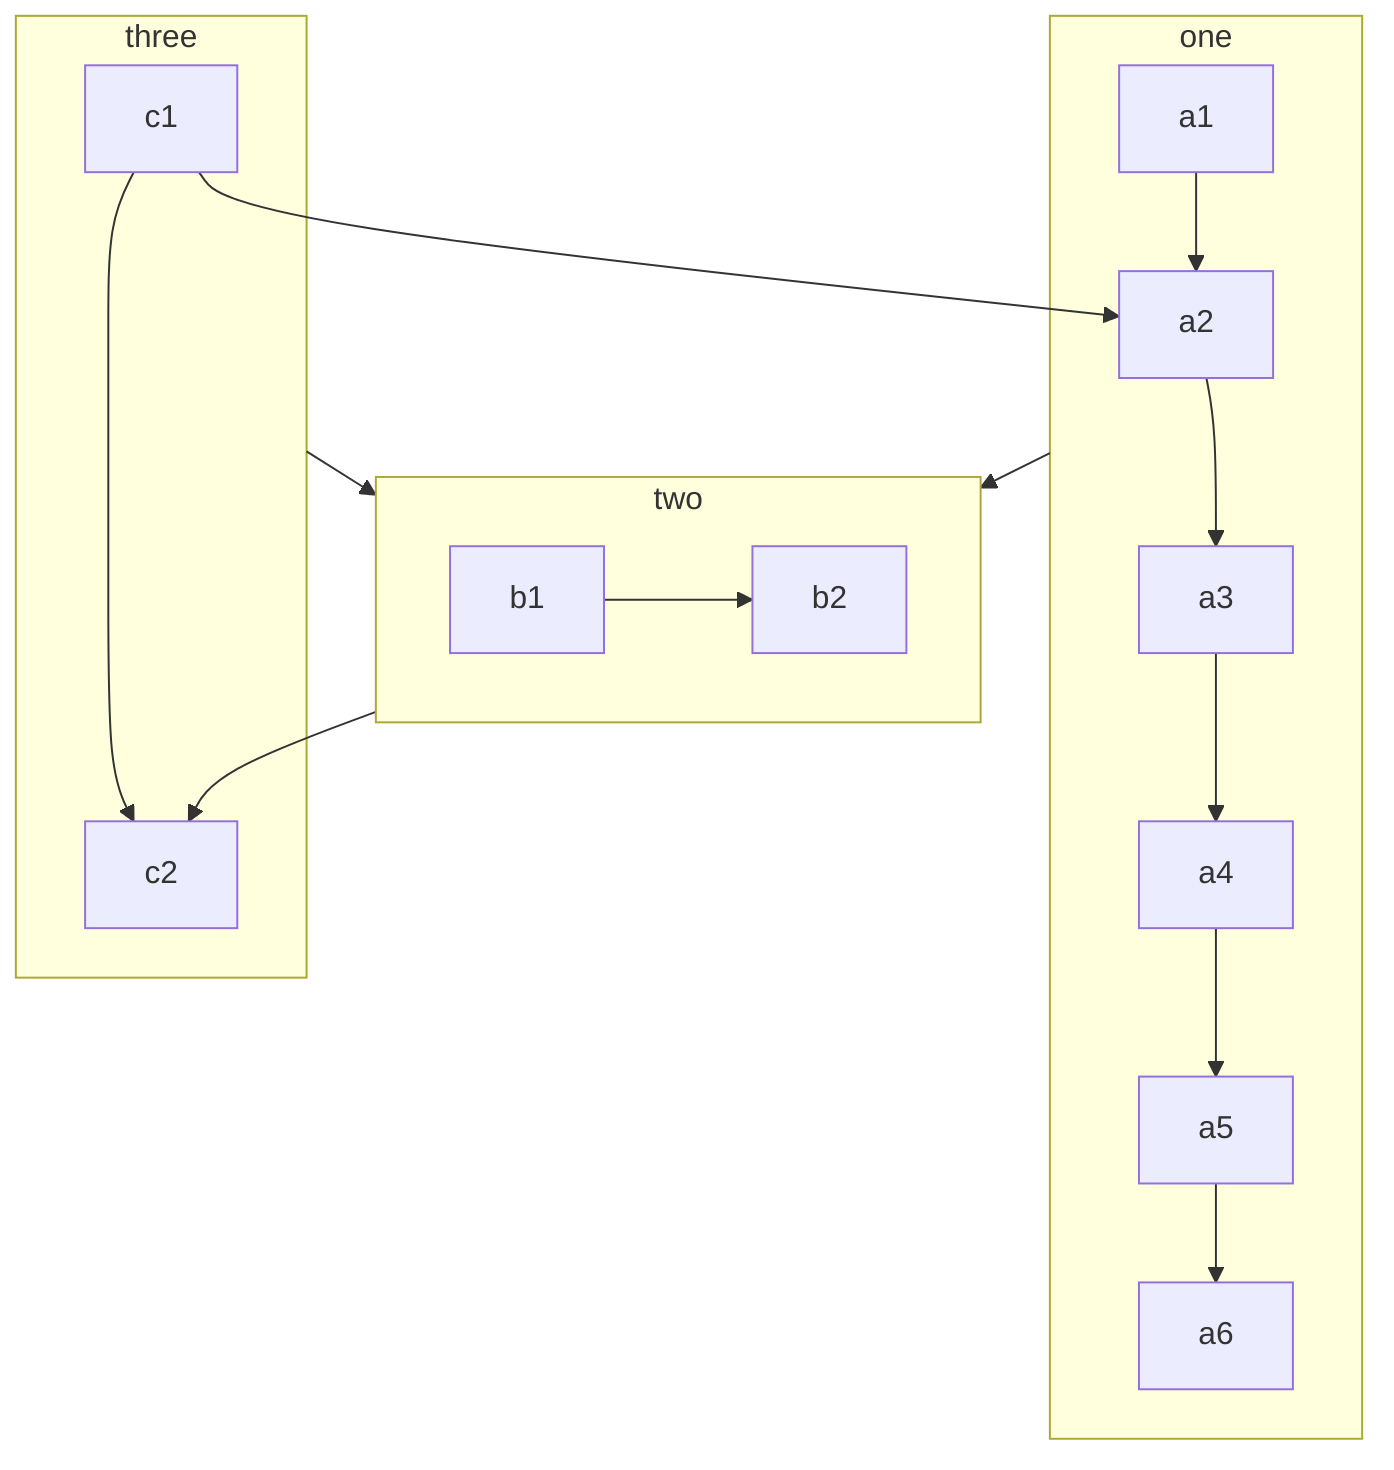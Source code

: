 flowchart TB
    c1-->a2
    subgraph one
    a1-->a2
    a2-->a3
    a3-->a4
    a4-->a5
    a5-->a6 
    end

    subgraph two
    b1-->b2
    end
    
    subgraph three
    c1-->c2
    end
    one --> two
    three --> two
    two --> c2